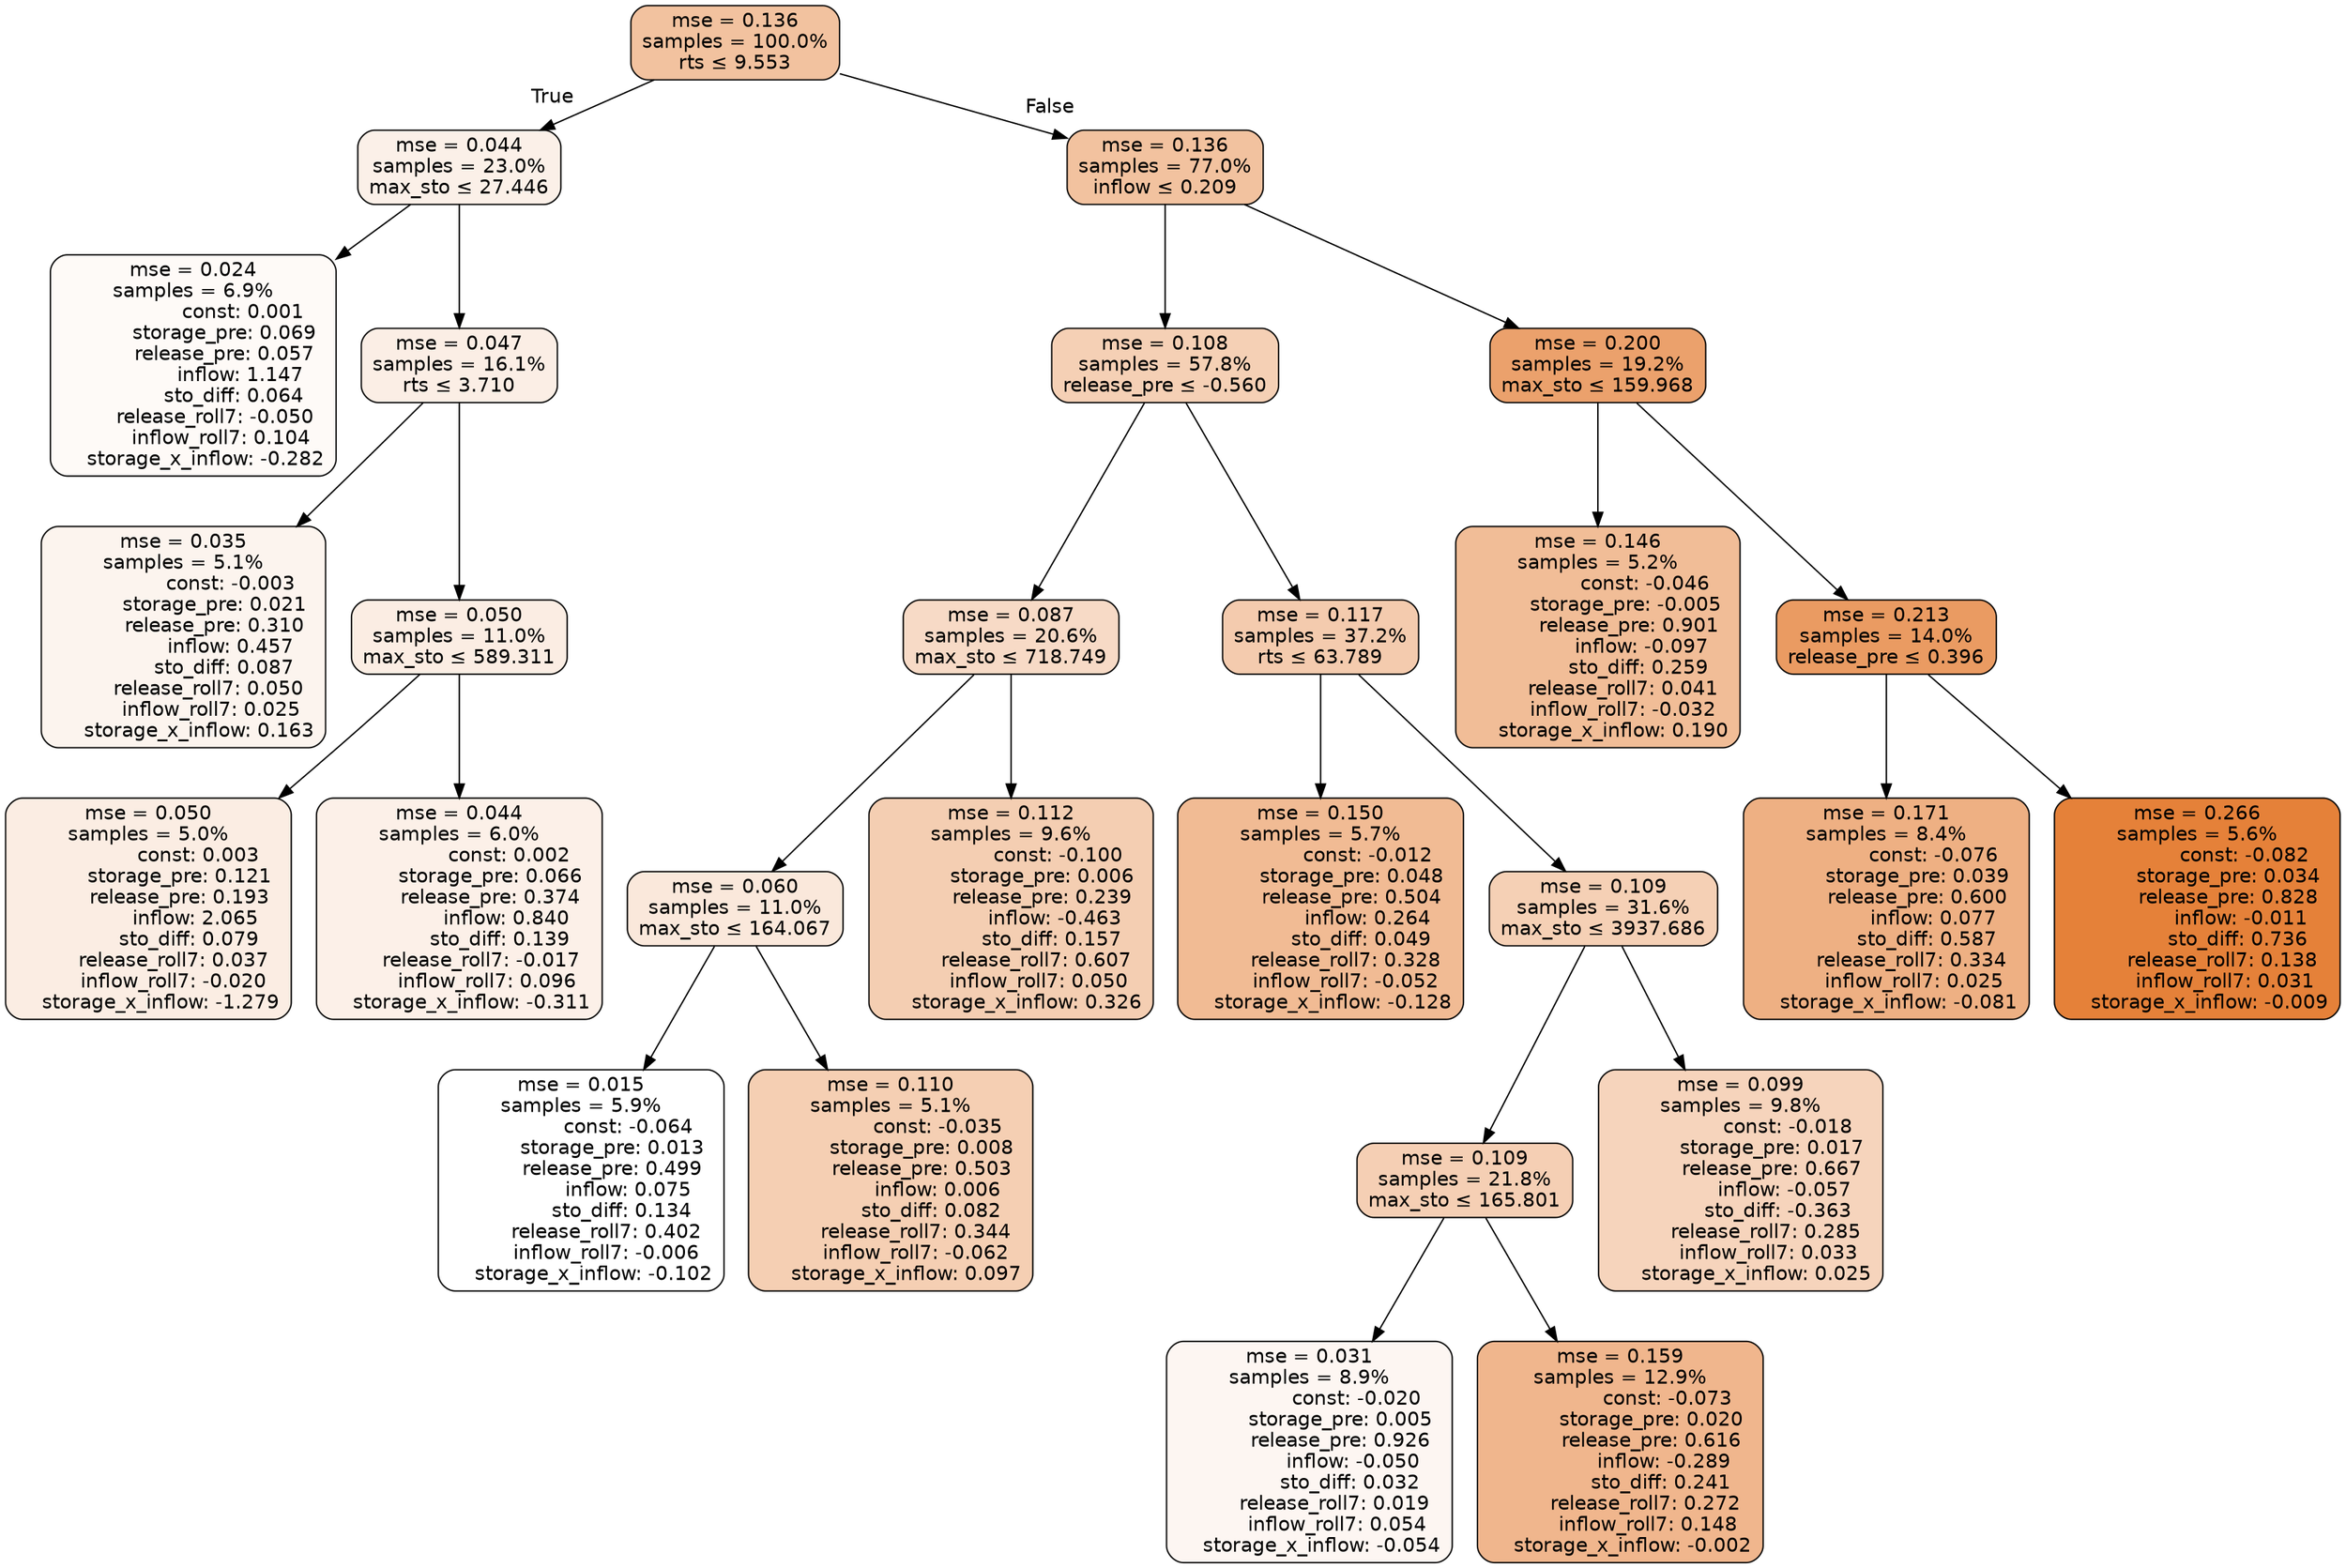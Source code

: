 digraph tree {
bgcolor="transparent"
node [shape=rectangle, style="filled, rounded", color="black", fontname=helvetica] ;
edge [fontname=helvetica] ;
	"0" [label="mse = 0.136
samples = 100.0%
rts &le; 9.553", fillcolor="#f2c29f"]
	"1" [label="mse = 0.044
samples = 23.0%
max_sto &le; 27.446", fillcolor="#fbf0e8"]
	"2" [label="mse = 0.024
samples = 6.9%
                const: 0.001
          storage_pre: 0.069
          release_pre: 0.057
               inflow: 1.147
             sto_diff: 0.064
       release_roll7: -0.050
         inflow_roll7: 0.104
    storage_x_inflow: -0.282", fillcolor="#fefaf7"]
	"3" [label="mse = 0.047
samples = 16.1%
rts &le; 3.710", fillcolor="#fbeee5"]
	"4" [label="mse = 0.035
samples = 5.1%
               const: -0.003
          storage_pre: 0.021
          release_pre: 0.310
               inflow: 0.457
             sto_diff: 0.087
        release_roll7: 0.050
         inflow_roll7: 0.025
     storage_x_inflow: 0.163", fillcolor="#fcf4ee"]
	"5" [label="mse = 0.050
samples = 11.0%
max_sto &le; 589.311", fillcolor="#fbede3"]
	"6" [label="mse = 0.050
samples = 5.0%
                const: 0.003
          storage_pre: 0.121
          release_pre: 0.193
               inflow: 2.065
             sto_diff: 0.079
        release_roll7: 0.037
        inflow_roll7: -0.020
    storage_x_inflow: -1.279", fillcolor="#fbede3"]
	"7" [label="mse = 0.044
samples = 6.0%
                const: 0.002
          storage_pre: 0.066
          release_pre: 0.374
               inflow: 0.840
             sto_diff: 0.139
       release_roll7: -0.017
         inflow_roll7: 0.096
    storage_x_inflow: -0.311", fillcolor="#fcf0e8"]
	"8" [label="mse = 0.136
samples = 77.0%
inflow &le; 0.209", fillcolor="#f2c29f"]
	"9" [label="mse = 0.108
samples = 57.8%
release_pre &le; -0.560", fillcolor="#f5d0b5"]
	"10" [label="mse = 0.087
samples = 20.6%
max_sto &le; 718.749", fillcolor="#f7dac6"]
	"11" [label="mse = 0.060
samples = 11.0%
max_sto &le; 164.067", fillcolor="#fae8db"]
	"12" [label="mse = 0.015
samples = 5.9%
               const: -0.064
          storage_pre: 0.013
          release_pre: 0.499
               inflow: 0.075
             sto_diff: 0.134
        release_roll7: 0.402
        inflow_roll7: -0.006
    storage_x_inflow: -0.102", fillcolor="#ffffff"]
	"13" [label="mse = 0.110
samples = 5.1%
               const: -0.035
          storage_pre: 0.008
          release_pre: 0.503
               inflow: 0.006
             sto_diff: 0.082
        release_roll7: 0.344
        inflow_roll7: -0.062
     storage_x_inflow: 0.097", fillcolor="#f5cfb3"]
	"14" [label="mse = 0.112
samples = 9.6%
               const: -0.100
          storage_pre: 0.006
          release_pre: 0.239
              inflow: -0.463
             sto_diff: 0.157
        release_roll7: 0.607
         inflow_roll7: 0.050
     storage_x_inflow: 0.326", fillcolor="#f4ceb2"]
	"15" [label="mse = 0.117
samples = 37.2%
rts &le; 63.789", fillcolor="#f4cbae"]
	"16" [label="mse = 0.150
samples = 5.7%
               const: -0.012
          storage_pre: 0.048
          release_pre: 0.504
               inflow: 0.264
             sto_diff: 0.049
        release_roll7: 0.328
        inflow_roll7: -0.052
    storage_x_inflow: -0.128", fillcolor="#f1bb94"]
	"17" [label="mse = 0.109
samples = 31.6%
max_sto &le; 3937.686", fillcolor="#f5d0b5"]
	"18" [label="mse = 0.109
samples = 21.8%
max_sto &le; 165.801", fillcolor="#f5cfb4"]
	"19" [label="mse = 0.031
samples = 8.9%
               const: -0.020
          storage_pre: 0.005
          release_pre: 0.926
              inflow: -0.050
             sto_diff: 0.032
        release_roll7: 0.019
         inflow_roll7: 0.054
    storage_x_inflow: -0.054", fillcolor="#fdf6f2"]
	"20" [label="mse = 0.159
samples = 12.9%
               const: -0.073
          storage_pre: 0.020
          release_pre: 0.616
              inflow: -0.289
             sto_diff: 0.241
        release_roll7: 0.272
         inflow_roll7: 0.148
    storage_x_inflow: -0.002", fillcolor="#f0b68d"]
	"21" [label="mse = 0.099
samples = 9.8%
               const: -0.018
          storage_pre: 0.017
          release_pre: 0.667
              inflow: -0.057
            sto_diff: -0.363
        release_roll7: 0.285
         inflow_roll7: 0.033
     storage_x_inflow: 0.025", fillcolor="#f6d4bc"]
	"22" [label="mse = 0.200
samples = 19.2%
max_sto &le; 159.968", fillcolor="#eba16c"]
	"23" [label="mse = 0.146
samples = 5.2%
               const: -0.046
         storage_pre: -0.005
          release_pre: 0.901
              inflow: -0.097
             sto_diff: 0.259
        release_roll7: 0.041
        inflow_roll7: -0.032
     storage_x_inflow: 0.190", fillcolor="#f1bd97"]
	"24" [label="mse = 0.213
samples = 14.0%
release_pre &le; 0.396", fillcolor="#ea9b62"]
	"25" [label="mse = 0.171
samples = 8.4%
               const: -0.076
          storage_pre: 0.039
          release_pre: 0.600
               inflow: 0.077
             sto_diff: 0.587
        release_roll7: 0.334
         inflow_roll7: 0.025
    storage_x_inflow: -0.081", fillcolor="#eeb083"]
	"26" [label="mse = 0.266
samples = 5.6%
               const: -0.082
          storage_pre: 0.034
          release_pre: 0.828
              inflow: -0.011
             sto_diff: 0.736
        release_roll7: 0.138
         inflow_roll7: 0.031
    storage_x_inflow: -0.009", fillcolor="#e58139"]

	"0" -> "1" [labeldistance=2.5, labelangle=45, headlabel="True"]
	"1" -> "2"
	"1" -> "3"
	"3" -> "4"
	"3" -> "5"
	"5" -> "6"
	"5" -> "7"
	"0" -> "8" [labeldistance=2.5, labelangle=-45, headlabel="False"]
	"8" -> "9"
	"9" -> "10"
	"10" -> "11"
	"11" -> "12"
	"11" -> "13"
	"10" -> "14"
	"9" -> "15"
	"15" -> "16"
	"15" -> "17"
	"17" -> "18"
	"18" -> "19"
	"18" -> "20"
	"17" -> "21"
	"8" -> "22"
	"22" -> "23"
	"22" -> "24"
	"24" -> "25"
	"24" -> "26"
}